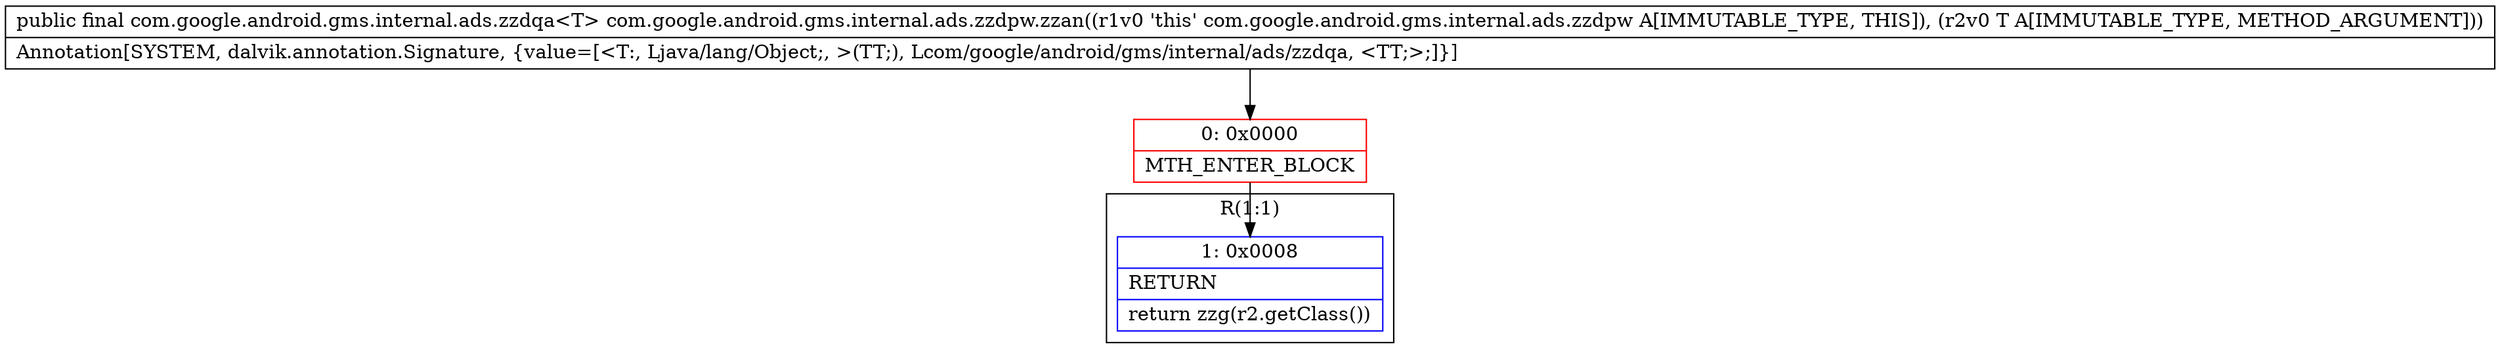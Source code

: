 digraph "CFG forcom.google.android.gms.internal.ads.zzdpw.zzan(Ljava\/lang\/Object;)Lcom\/google\/android\/gms\/internal\/ads\/zzdqa;" {
subgraph cluster_Region_1248511884 {
label = "R(1:1)";
node [shape=record,color=blue];
Node_1 [shape=record,label="{1\:\ 0x0008|RETURN\l|return zzg(r2.getClass())\l}"];
}
Node_0 [shape=record,color=red,label="{0\:\ 0x0000|MTH_ENTER_BLOCK\l}"];
MethodNode[shape=record,label="{public final com.google.android.gms.internal.ads.zzdqa\<T\> com.google.android.gms.internal.ads.zzdpw.zzan((r1v0 'this' com.google.android.gms.internal.ads.zzdpw A[IMMUTABLE_TYPE, THIS]), (r2v0 T A[IMMUTABLE_TYPE, METHOD_ARGUMENT]))  | Annotation[SYSTEM, dalvik.annotation.Signature, \{value=[\<T:, Ljava\/lang\/Object;, \>(TT;), Lcom\/google\/android\/gms\/internal\/ads\/zzdqa, \<TT;\>;]\}]\l}"];
MethodNode -> Node_0;
Node_0 -> Node_1;
}

